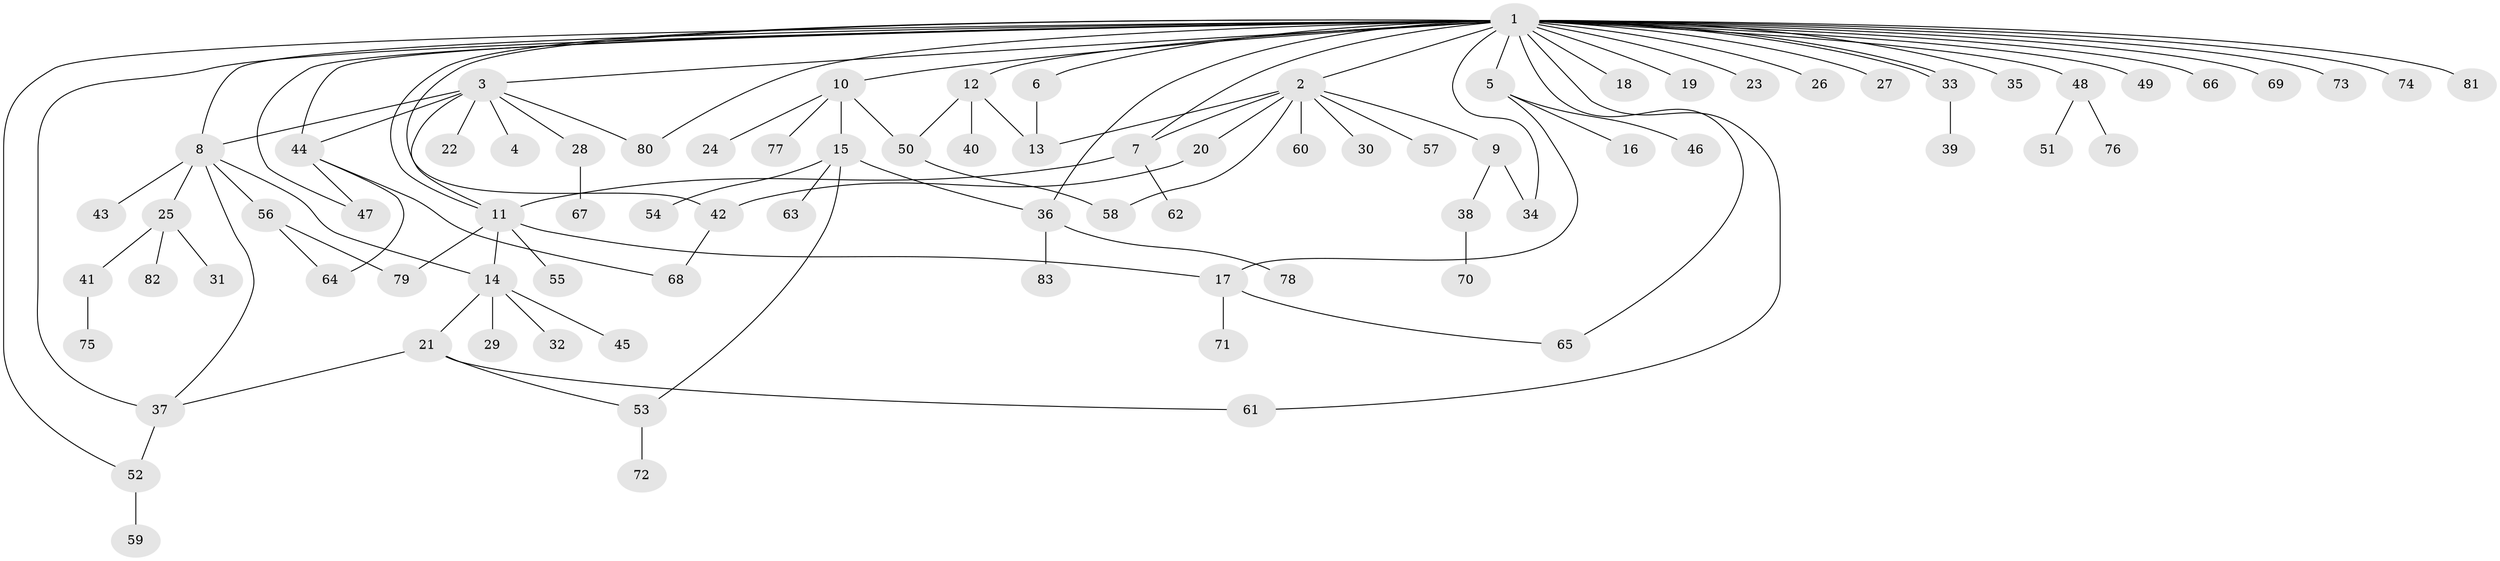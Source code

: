 // coarse degree distribution, {2: 0.11904761904761904, 4: 0.09523809523809523, 6: 0.047619047619047616, 1: 0.42857142857142855, 5: 0.023809523809523808, 3: 0.23809523809523808, 7: 0.023809523809523808, 28: 0.023809523809523808}
// Generated by graph-tools (version 1.1) at 2025/36/03/04/25 23:36:44]
// undirected, 83 vertices, 108 edges
graph export_dot {
  node [color=gray90,style=filled];
  1;
  2;
  3;
  4;
  5;
  6;
  7;
  8;
  9;
  10;
  11;
  12;
  13;
  14;
  15;
  16;
  17;
  18;
  19;
  20;
  21;
  22;
  23;
  24;
  25;
  26;
  27;
  28;
  29;
  30;
  31;
  32;
  33;
  34;
  35;
  36;
  37;
  38;
  39;
  40;
  41;
  42;
  43;
  44;
  45;
  46;
  47;
  48;
  49;
  50;
  51;
  52;
  53;
  54;
  55;
  56;
  57;
  58;
  59;
  60;
  61;
  62;
  63;
  64;
  65;
  66;
  67;
  68;
  69;
  70;
  71;
  72;
  73;
  74;
  75;
  76;
  77;
  78;
  79;
  80;
  81;
  82;
  83;
  1 -- 2;
  1 -- 3;
  1 -- 5;
  1 -- 6;
  1 -- 7;
  1 -- 8;
  1 -- 10;
  1 -- 11;
  1 -- 11;
  1 -- 12;
  1 -- 18;
  1 -- 19;
  1 -- 23;
  1 -- 26;
  1 -- 27;
  1 -- 33;
  1 -- 33;
  1 -- 34;
  1 -- 35;
  1 -- 36;
  1 -- 37;
  1 -- 44;
  1 -- 47;
  1 -- 48;
  1 -- 49;
  1 -- 52;
  1 -- 61;
  1 -- 65;
  1 -- 66;
  1 -- 69;
  1 -- 73;
  1 -- 74;
  1 -- 80;
  1 -- 81;
  2 -- 7;
  2 -- 9;
  2 -- 13;
  2 -- 20;
  2 -- 30;
  2 -- 57;
  2 -- 58;
  2 -- 60;
  3 -- 4;
  3 -- 8;
  3 -- 22;
  3 -- 28;
  3 -- 42;
  3 -- 44;
  3 -- 80;
  5 -- 16;
  5 -- 17;
  5 -- 46;
  6 -- 13;
  7 -- 11;
  7 -- 62;
  8 -- 14;
  8 -- 25;
  8 -- 37;
  8 -- 43;
  8 -- 56;
  9 -- 34;
  9 -- 38;
  10 -- 15;
  10 -- 24;
  10 -- 50;
  10 -- 77;
  11 -- 14;
  11 -- 17;
  11 -- 55;
  11 -- 79;
  12 -- 13;
  12 -- 40;
  12 -- 50;
  14 -- 21;
  14 -- 29;
  14 -- 32;
  14 -- 45;
  15 -- 36;
  15 -- 53;
  15 -- 54;
  15 -- 63;
  17 -- 65;
  17 -- 71;
  20 -- 42;
  21 -- 37;
  21 -- 53;
  21 -- 61;
  25 -- 31;
  25 -- 41;
  25 -- 82;
  28 -- 67;
  33 -- 39;
  36 -- 78;
  36 -- 83;
  37 -- 52;
  38 -- 70;
  41 -- 75;
  42 -- 68;
  44 -- 47;
  44 -- 64;
  44 -- 68;
  48 -- 51;
  48 -- 76;
  50 -- 58;
  52 -- 59;
  53 -- 72;
  56 -- 64;
  56 -- 79;
}
